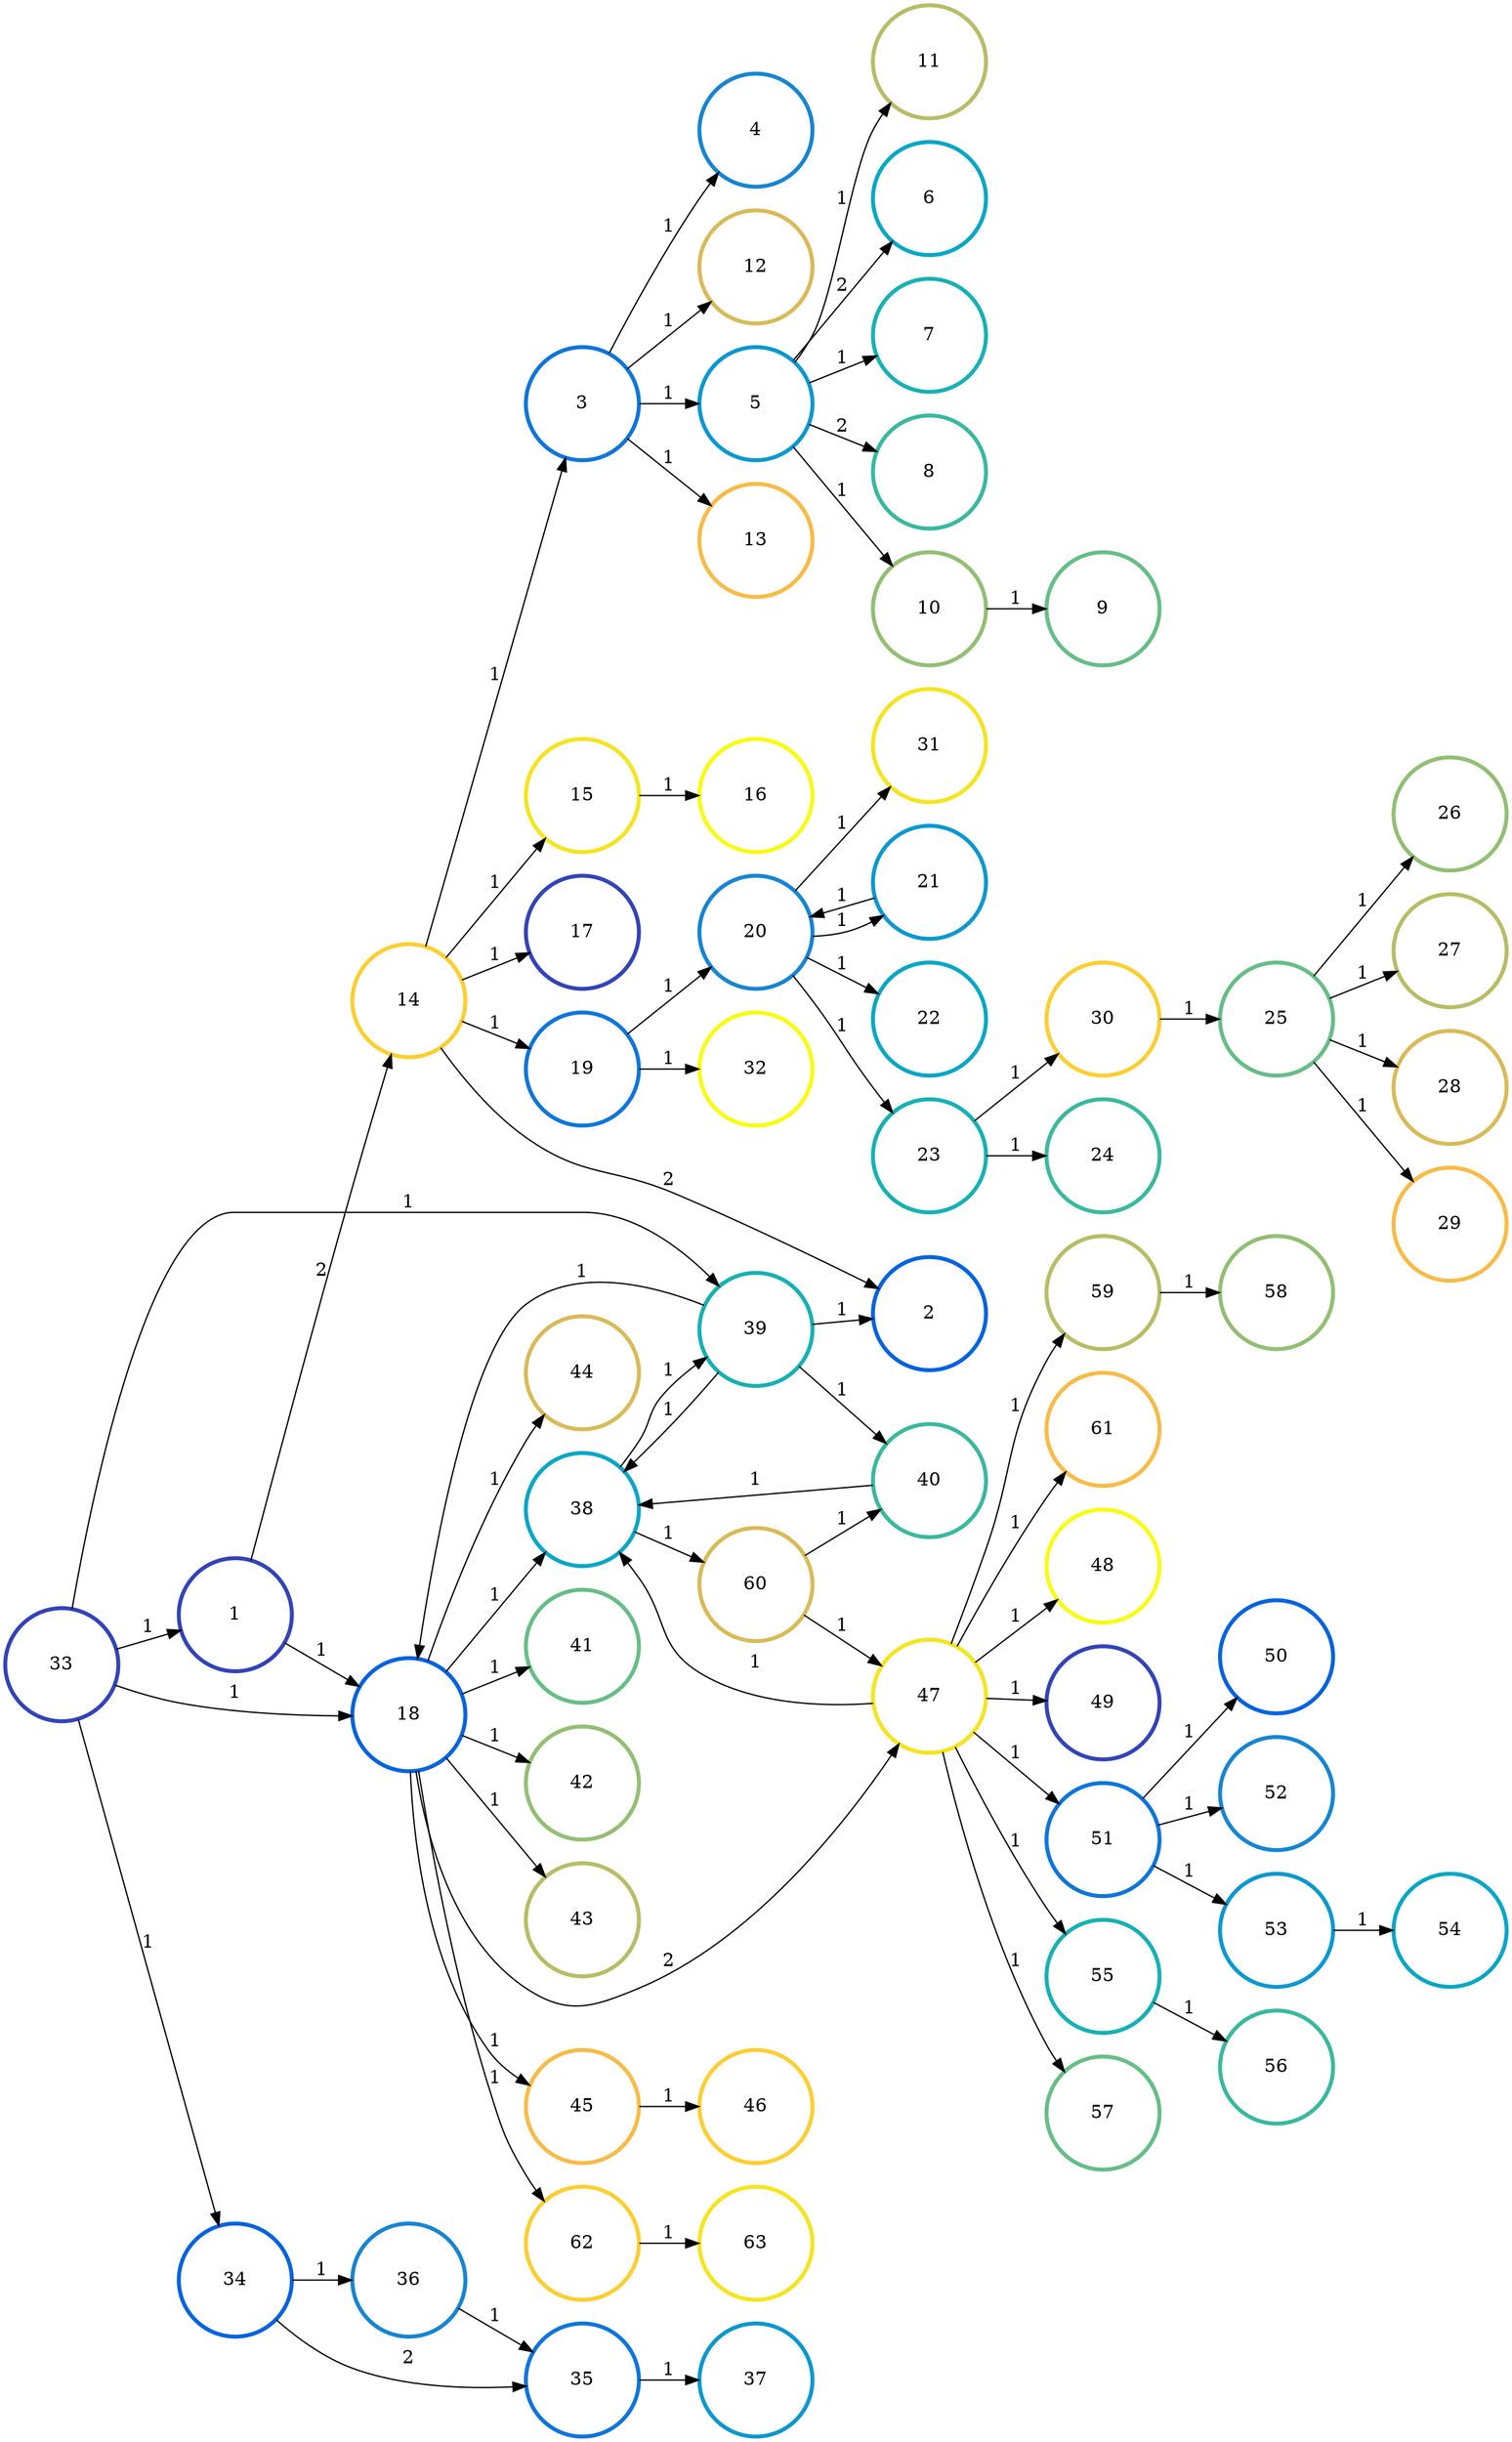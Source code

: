 digraph N {
	overlap="false"
	rankdir="LR"
	0 [label="1",width=1.2,height=1.2,style="",penwidth=3,color="#3243BA"]
	1 [label="2",width=1.2,height=1.2,style="",penwidth=3,color="#0363E1"]
	2 [label="3",width=1.2,height=1.2,style="",penwidth=3,color="#0D75DC"]
	3 [label="4",width=1.2,height=1.2,style="",penwidth=3,color="#1485D4"]
	4 [label="5",width=1.2,height=1.2,style="",penwidth=3,color="#0998D1"]
	5 [label="6",width=1.2,height=1.2,style="",penwidth=3,color="#06A7C6"]
	6 [label="7",width=1.2,height=1.2,style="",penwidth=3,color="#15B1B4"]
	7 [label="8",width=1.2,height=1.2,style="",penwidth=3,color="#38B99E"]
	8 [label="9",width=1.2,height=1.2,style="",penwidth=3,color="#65BE86"]
	9 [label="10",width=1.2,height=1.2,style="",penwidth=3,color="#92BF73"]
	10 [label="11",width=1.2,height=1.2,style="",penwidth=3,color="#B7BD64"]
	11 [label="12",width=1.2,height=1.2,style="",penwidth=3,color="#D9BA56"]
	12 [label="13",width=1.2,height=1.2,style="",penwidth=3,color="#F8BB44"]
	13 [label="14",width=1.2,height=1.2,style="",penwidth=3,color="#FCCE2E"]
	14 [label="15",width=1.2,height=1.2,style="",penwidth=3,color="#F5E41D"]
	15 [label="16",width=1.2,height=1.2,style="",penwidth=3,color="#F9FB0E"]
	16 [label="17",width=1.2,height=1.2,style="",penwidth=3,color="#3243BA"]
	17 [label="18",width=1.2,height=1.2,style="",penwidth=3,color="#0363E1"]
	18 [label="19",width=1.2,height=1.2,style="",penwidth=3,color="#0D75DC"]
	19 [label="20",width=1.2,height=1.2,style="",penwidth=3,color="#1485D4"]
	20 [label="21",width=1.2,height=1.2,style="",penwidth=3,color="#0998D1"]
	21 [label="22",width=1.2,height=1.2,style="",penwidth=3,color="#06A7C6"]
	22 [label="23",width=1.2,height=1.2,style="",penwidth=3,color="#15B1B4"]
	23 [label="24",width=1.2,height=1.2,style="",penwidth=3,color="#38B99E"]
	24 [label="25",width=1.2,height=1.2,style="",penwidth=3,color="#65BE86"]
	25 [label="26",width=1.2,height=1.2,style="",penwidth=3,color="#92BF73"]
	26 [label="27",width=1.2,height=1.2,style="",penwidth=3,color="#B7BD64"]
	27 [label="28",width=1.2,height=1.2,style="",penwidth=3,color="#D9BA56"]
	28 [label="29",width=1.2,height=1.2,style="",penwidth=3,color="#F8BB44"]
	29 [label="30",width=1.2,height=1.2,style="",penwidth=3,color="#FCCE2E"]
	30 [label="31",width=1.2,height=1.2,style="",penwidth=3,color="#F5E41D"]
	31 [label="32",width=1.2,height=1.2,style="",penwidth=3,color="#F9FB0E"]
	32 [label="33",width=1.2,height=1.2,style="",penwidth=3,color="#3243BA"]
	33 [label="34",width=1.2,height=1.2,style="",penwidth=3,color="#0363E1"]
	34 [label="35",width=1.2,height=1.2,style="",penwidth=3,color="#0D75DC"]
	35 [label="36",width=1.2,height=1.2,style="",penwidth=3,color="#1485D4"]
	36 [label="37",width=1.2,height=1.2,style="",penwidth=3,color="#0998D1"]
	37 [label="38",width=1.2,height=1.2,style="",penwidth=3,color="#06A7C6"]
	38 [label="39",width=1.2,height=1.2,style="",penwidth=3,color="#15B1B4"]
	39 [label="40",width=1.2,height=1.2,style="",penwidth=3,color="#38B99E"]
	40 [label="41",width=1.2,height=1.2,style="",penwidth=3,color="#65BE86"]
	41 [label="42",width=1.2,height=1.2,style="",penwidth=3,color="#92BF73"]
	42 [label="43",width=1.2,height=1.2,style="",penwidth=3,color="#B7BD64"]
	43 [label="44",width=1.2,height=1.2,style="",penwidth=3,color="#D9BA56"]
	44 [label="45",width=1.2,height=1.2,style="",penwidth=3,color="#F8BB44"]
	45 [label="46",width=1.2,height=1.2,style="",penwidth=3,color="#FCCE2E"]
	46 [label="47",width=1.2,height=1.2,style="",penwidth=3,color="#F5E41D"]
	47 [label="48",width=1.2,height=1.2,style="",penwidth=3,color="#F9FB0E"]
	48 [label="49",width=1.2,height=1.2,style="",penwidth=3,color="#3243BA"]
	49 [label="50",width=1.2,height=1.2,style="",penwidth=3,color="#0363E1"]
	50 [label="51",width=1.2,height=1.2,style="",penwidth=3,color="#0D75DC"]
	51 [label="52",width=1.2,height=1.2,style="",penwidth=3,color="#1485D4"]
	52 [label="53",width=1.2,height=1.2,style="",penwidth=3,color="#0998D1"]
	53 [label="54",width=1.2,height=1.2,style="",penwidth=3,color="#06A7C6"]
	54 [label="55",width=1.2,height=1.2,style="",penwidth=3,color="#15B1B4"]
	55 [label="56",width=1.2,height=1.2,style="",penwidth=3,color="#38B99E"]
	56 [label="57",width=1.2,height=1.2,style="",penwidth=3,color="#65BE86"]
	57 [label="58",width=1.2,height=1.2,style="",penwidth=3,color="#92BF73"]
	58 [label="59",width=1.2,height=1.2,style="",penwidth=3,color="#B7BD64"]
	59 [label="60",width=1.2,height=1.2,style="",penwidth=3,color="#D9BA56"]
	60 [label="61",width=1.2,height=1.2,style="",penwidth=3,color="#F8BB44"]
	61 [label="62",width=1.2,height=1.2,style="",penwidth=3,color="#FCCE2E"]
	62 [label="63",width=1.2,height=1.2,style="",penwidth=3,color="#F5E41D"]
	0 -> 13 [penwidth=1,color=black,label="2"]
	0 -> 17 [penwidth=1,color=black,label="1"]
	2 -> 3 [penwidth=1,color=black,label="1"]
	2 -> 4 [penwidth=1,color=black,label="1"]
	2 -> 11 [penwidth=1,color=black,label="1"]
	2 -> 12 [penwidth=1,color=black,label="1"]
	4 -> 5 [penwidth=1,color=black,label="2"]
	4 -> 6 [penwidth=1,color=black,label="1"]
	4 -> 7 [penwidth=1,color=black,label="2"]
	4 -> 9 [penwidth=1,color=black,label="1"]
	4 -> 10 [penwidth=1,color=black,label="1"]
	9 -> 8 [penwidth=1,color=black,label="1"]
	13 -> 1 [penwidth=1,color=black,label="2"]
	13 -> 2 [penwidth=1,color=black,label="1"]
	13 -> 14 [penwidth=1,color=black,label="1"]
	13 -> 16 [penwidth=1,color=black,label="1"]
	13 -> 18 [penwidth=1,color=black,label="1"]
	14 -> 15 [penwidth=1,color=black,label="1"]
	17 -> 37 [penwidth=1,color=black,label="1"]
	17 -> 40 [penwidth=1,color=black,label="1"]
	17 -> 41 [penwidth=1,color=black,label="1"]
	17 -> 42 [penwidth=1,color=black,label="1"]
	17 -> 43 [penwidth=1,color=black,label="1"]
	17 -> 44 [penwidth=1,color=black,label="1"]
	17 -> 46 [penwidth=1,color=black,label="2"]
	17 -> 61 [penwidth=1,color=black,label="1"]
	18 -> 19 [penwidth=1,color=black,label="1"]
	18 -> 31 [penwidth=1,color=black,label="1"]
	19 -> 20 [penwidth=1,color=black,label="1"]
	19 -> 21 [penwidth=1,color=black,label="1"]
	19 -> 22 [penwidth=1,color=black,label="1"]
	19 -> 30 [penwidth=1,color=black,label="1"]
	20 -> 19 [penwidth=1,color=black,label="1"]
	22 -> 23 [penwidth=1,color=black,label="1"]
	22 -> 29 [penwidth=1,color=black,label="1"]
	24 -> 25 [penwidth=1,color=black,label="1"]
	24 -> 26 [penwidth=1,color=black,label="1"]
	24 -> 27 [penwidth=1,color=black,label="1"]
	24 -> 28 [penwidth=1,color=black,label="1"]
	29 -> 24 [penwidth=1,color=black,label="1"]
	32 -> 0 [penwidth=1,color=black,label="1"]
	32 -> 17 [penwidth=1,color=black,label="1"]
	32 -> 33 [penwidth=1,color=black,label="1"]
	32 -> 38 [penwidth=1,color=black,label="1"]
	33 -> 34 [penwidth=1,color=black,label="2"]
	33 -> 35 [penwidth=1,color=black,label="1"]
	34 -> 36 [penwidth=1,color=black,label="1"]
	35 -> 34 [penwidth=1,color=black,label="1"]
	37 -> 38 [penwidth=1,color=black,label="1"]
	37 -> 59 [penwidth=1,color=black,label="1"]
	38 -> 1 [penwidth=1,color=black,label="1"]
	38 -> 17 [penwidth=1,color=black,label="1"]
	38 -> 37 [penwidth=1,color=black,label="1"]
	38 -> 39 [penwidth=1,color=black,label="1"]
	39 -> 37 [penwidth=1,color=black,label="1"]
	44 -> 45 [penwidth=1,color=black,label="1"]
	46 -> 37 [penwidth=1,color=black,label="1"]
	46 -> 47 [penwidth=1,color=black,label="1"]
	46 -> 48 [penwidth=1,color=black,label="1"]
	46 -> 50 [penwidth=1,color=black,label="1"]
	46 -> 54 [penwidth=1,color=black,label="1"]
	46 -> 56 [penwidth=1,color=black,label="1"]
	46 -> 58 [penwidth=1,color=black,label="1"]
	46 -> 60 [penwidth=1,color=black,label="1"]
	50 -> 49 [penwidth=1,color=black,label="1"]
	50 -> 51 [penwidth=1,color=black,label="1"]
	50 -> 52 [penwidth=1,color=black,label="1"]
	52 -> 53 [penwidth=1,color=black,label="1"]
	54 -> 55 [penwidth=1,color=black,label="1"]
	58 -> 57 [penwidth=1,color=black,label="1"]
	59 -> 39 [penwidth=1,color=black,label="1"]
	59 -> 46 [penwidth=1,color=black,label="1"]
	61 -> 62 [penwidth=1,color=black,label="1"]
}
